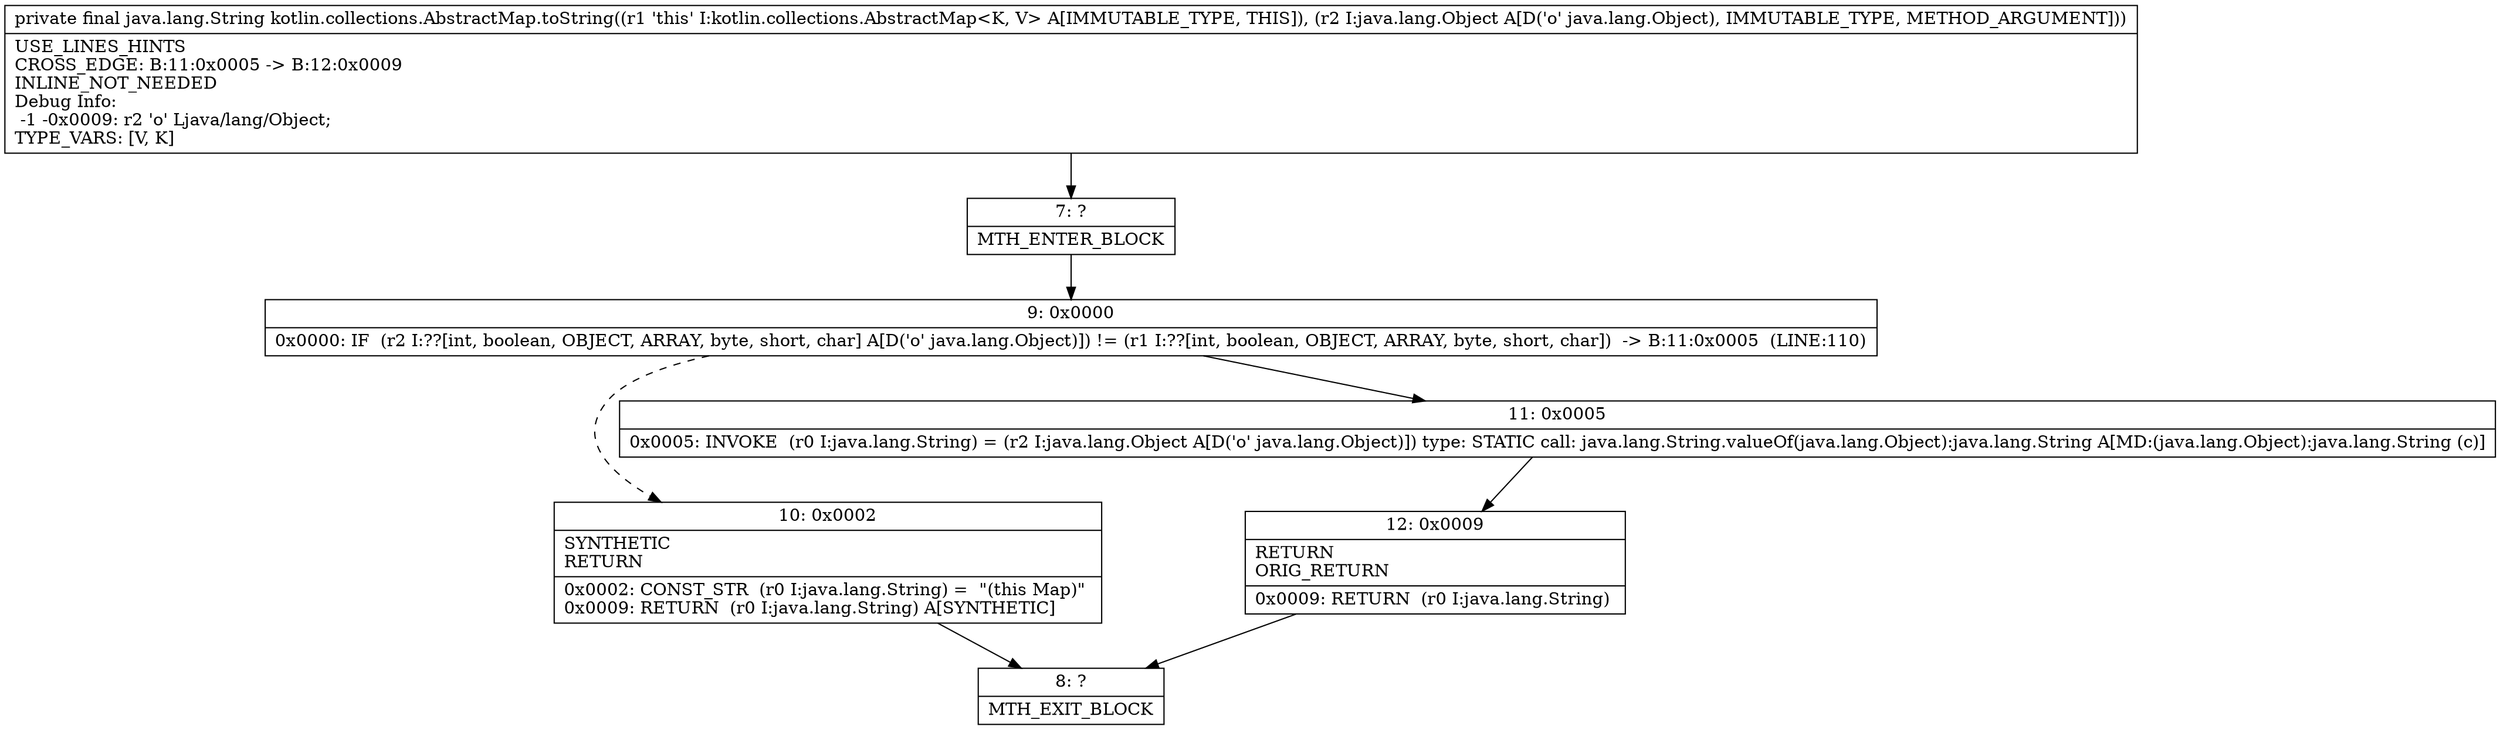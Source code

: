 digraph "CFG forkotlin.collections.AbstractMap.toString(Ljava\/lang\/Object;)Ljava\/lang\/String;" {
Node_7 [shape=record,label="{7\:\ ?|MTH_ENTER_BLOCK\l}"];
Node_9 [shape=record,label="{9\:\ 0x0000|0x0000: IF  (r2 I:??[int, boolean, OBJECT, ARRAY, byte, short, char] A[D('o' java.lang.Object)]) != (r1 I:??[int, boolean, OBJECT, ARRAY, byte, short, char])  \-\> B:11:0x0005  (LINE:110)\l}"];
Node_10 [shape=record,label="{10\:\ 0x0002|SYNTHETIC\lRETURN\l|0x0002: CONST_STR  (r0 I:java.lang.String) =  \"(this Map)\" \l0x0009: RETURN  (r0 I:java.lang.String) A[SYNTHETIC]\l}"];
Node_8 [shape=record,label="{8\:\ ?|MTH_EXIT_BLOCK\l}"];
Node_11 [shape=record,label="{11\:\ 0x0005|0x0005: INVOKE  (r0 I:java.lang.String) = (r2 I:java.lang.Object A[D('o' java.lang.Object)]) type: STATIC call: java.lang.String.valueOf(java.lang.Object):java.lang.String A[MD:(java.lang.Object):java.lang.String (c)]\l}"];
Node_12 [shape=record,label="{12\:\ 0x0009|RETURN\lORIG_RETURN\l|0x0009: RETURN  (r0 I:java.lang.String) \l}"];
MethodNode[shape=record,label="{private final java.lang.String kotlin.collections.AbstractMap.toString((r1 'this' I:kotlin.collections.AbstractMap\<K, V\> A[IMMUTABLE_TYPE, THIS]), (r2 I:java.lang.Object A[D('o' java.lang.Object), IMMUTABLE_TYPE, METHOD_ARGUMENT]))  | USE_LINES_HINTS\lCROSS_EDGE: B:11:0x0005 \-\> B:12:0x0009\lINLINE_NOT_NEEDED\lDebug Info:\l  \-1 \-0x0009: r2 'o' Ljava\/lang\/Object;\lTYPE_VARS: [V, K]\l}"];
MethodNode -> Node_7;Node_7 -> Node_9;
Node_9 -> Node_10[style=dashed];
Node_9 -> Node_11;
Node_10 -> Node_8;
Node_11 -> Node_12;
Node_12 -> Node_8;
}

